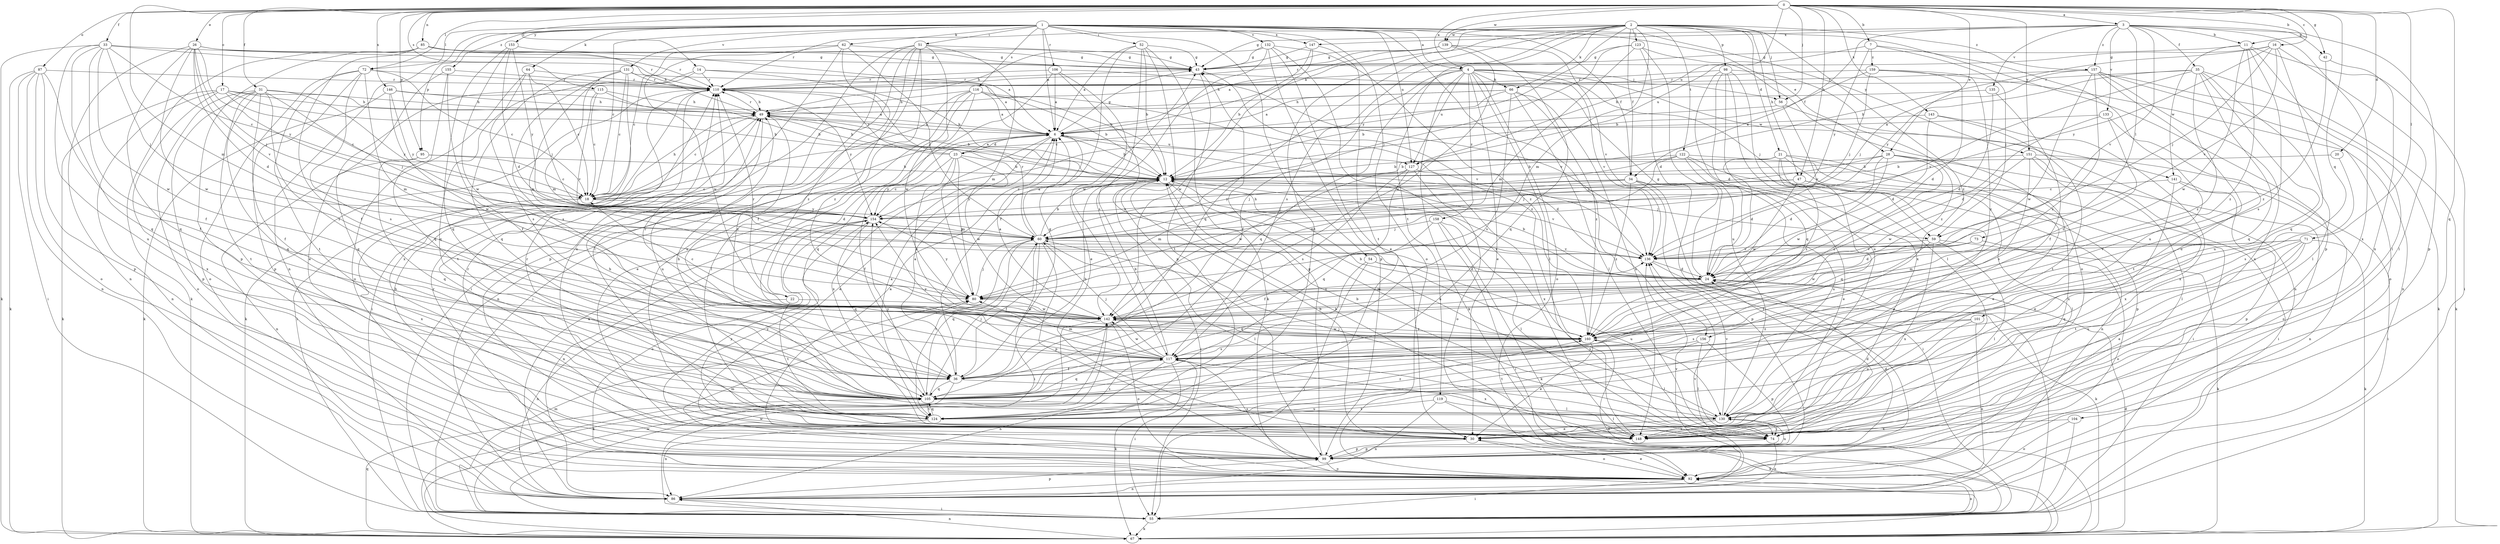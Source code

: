 strict digraph  {
0;
1;
2;
3;
4;
6;
7;
11;
12;
14;
16;
17;
18;
20;
21;
22;
23;
24;
26;
28;
30;
31;
33;
34;
35;
36;
42;
43;
47;
49;
51;
52;
54;
55;
56;
59;
60;
62;
64;
66;
67;
71;
72;
73;
74;
80;
85;
86;
87;
92;
95;
98;
99;
101;
104;
105;
106;
110;
115;
116;
117;
119;
122;
123;
124;
127;
130;
131;
132;
133;
135;
136;
139;
141;
142;
143;
146;
147;
148;
151;
153;
154;
155;
156;
157;
158;
159;
160;
0 -> 3  [label=a];
0 -> 4  [label=a];
0 -> 7  [label=b];
0 -> 11  [label=b];
0 -> 14  [label=c];
0 -> 16  [label=c];
0 -> 17  [label=c];
0 -> 20  [label=d];
0 -> 26  [label=e];
0 -> 28  [label=e];
0 -> 31  [label=f];
0 -> 33  [label=f];
0 -> 42  [label=g];
0 -> 47  [label=h];
0 -> 56  [label=j];
0 -> 71  [label=l];
0 -> 72  [label=l];
0 -> 80  [label=m];
0 -> 85  [label=n];
0 -> 87  [label=o];
0 -> 95  [label=p];
0 -> 101  [label=q];
0 -> 104  [label=q];
0 -> 115  [label=s];
0 -> 127  [label=u];
0 -> 139  [label=w];
0 -> 143  [label=x];
0 -> 146  [label=x];
0 -> 151  [label=y];
1 -> 4  [label=a];
1 -> 6  [label=a];
1 -> 18  [label=c];
1 -> 28  [label=e];
1 -> 34  [label=f];
1 -> 51  [label=i];
1 -> 52  [label=i];
1 -> 54  [label=i];
1 -> 62  [label=k];
1 -> 64  [label=k];
1 -> 72  [label=l];
1 -> 86  [label=n];
1 -> 92  [label=o];
1 -> 95  [label=p];
1 -> 106  [label=r];
1 -> 116  [label=s];
1 -> 127  [label=u];
1 -> 131  [label=v];
1 -> 132  [label=v];
1 -> 147  [label=x];
1 -> 151  [label=y];
1 -> 153  [label=y];
1 -> 155  [label=z];
1 -> 156  [label=z];
2 -> 6  [label=a];
2 -> 21  [label=d];
2 -> 34  [label=f];
2 -> 47  [label=h];
2 -> 56  [label=j];
2 -> 66  [label=k];
2 -> 80  [label=m];
2 -> 98  [label=p];
2 -> 99  [label=p];
2 -> 105  [label=q];
2 -> 110  [label=r];
2 -> 117  [label=s];
2 -> 119  [label=t];
2 -> 122  [label=t];
2 -> 123  [label=t];
2 -> 124  [label=t];
2 -> 139  [label=w];
2 -> 154  [label=y];
2 -> 156  [label=z];
2 -> 157  [label=z];
3 -> 11  [label=b];
3 -> 34  [label=f];
3 -> 35  [label=f];
3 -> 42  [label=g];
3 -> 43  [label=g];
3 -> 73  [label=l];
3 -> 99  [label=p];
3 -> 133  [label=v];
3 -> 135  [label=v];
3 -> 136  [label=v];
3 -> 147  [label=x];
3 -> 148  [label=x];
3 -> 157  [label=z];
4 -> 30  [label=e];
4 -> 36  [label=f];
4 -> 49  [label=h];
4 -> 56  [label=j];
4 -> 59  [label=j];
4 -> 66  [label=k];
4 -> 67  [label=k];
4 -> 74  [label=l];
4 -> 92  [label=o];
4 -> 105  [label=q];
4 -> 127  [label=u];
4 -> 136  [label=v];
4 -> 141  [label=w];
4 -> 158  [label=z];
6 -> 12  [label=b];
6 -> 22  [label=d];
6 -> 23  [label=d];
6 -> 24  [label=d];
6 -> 30  [label=e];
6 -> 43  [label=g];
6 -> 127  [label=u];
6 -> 148  [label=x];
7 -> 59  [label=j];
7 -> 127  [label=u];
7 -> 130  [label=u];
7 -> 154  [label=y];
7 -> 159  [label=z];
11 -> 43  [label=g];
11 -> 55  [label=i];
11 -> 74  [label=l];
11 -> 117  [label=s];
11 -> 141  [label=w];
11 -> 142  [label=w];
11 -> 160  [label=z];
12 -> 18  [label=c];
12 -> 55  [label=i];
12 -> 59  [label=j];
12 -> 130  [label=u];
12 -> 136  [label=v];
12 -> 154  [label=y];
14 -> 6  [label=a];
14 -> 12  [label=b];
14 -> 80  [label=m];
14 -> 105  [label=q];
14 -> 110  [label=r];
16 -> 12  [label=b];
16 -> 43  [label=g];
16 -> 59  [label=j];
16 -> 74  [label=l];
16 -> 105  [label=q];
16 -> 136  [label=v];
16 -> 154  [label=y];
17 -> 6  [label=a];
17 -> 12  [label=b];
17 -> 18  [label=c];
17 -> 49  [label=h];
17 -> 67  [label=k];
17 -> 86  [label=n];
17 -> 148  [label=x];
18 -> 49  [label=h];
18 -> 148  [label=x];
18 -> 154  [label=y];
20 -> 12  [label=b];
20 -> 117  [label=s];
21 -> 12  [label=b];
21 -> 24  [label=d];
21 -> 30  [label=e];
21 -> 55  [label=i];
21 -> 99  [label=p];
21 -> 105  [label=q];
21 -> 160  [label=z];
22 -> 86  [label=n];
22 -> 110  [label=r];
22 -> 124  [label=t];
22 -> 142  [label=w];
23 -> 6  [label=a];
23 -> 12  [label=b];
23 -> 36  [label=f];
23 -> 49  [label=h];
23 -> 80  [label=m];
23 -> 110  [label=r];
23 -> 142  [label=w];
23 -> 154  [label=y];
23 -> 160  [label=z];
24 -> 12  [label=b];
24 -> 43  [label=g];
24 -> 49  [label=h];
24 -> 55  [label=i];
24 -> 80  [label=m];
26 -> 24  [label=d];
26 -> 43  [label=g];
26 -> 60  [label=j];
26 -> 86  [label=n];
26 -> 105  [label=q];
26 -> 110  [label=r];
26 -> 136  [label=v];
26 -> 142  [label=w];
26 -> 154  [label=y];
28 -> 12  [label=b];
28 -> 24  [label=d];
28 -> 60  [label=j];
28 -> 92  [label=o];
28 -> 142  [label=w];
28 -> 148  [label=x];
28 -> 160  [label=z];
30 -> 6  [label=a];
30 -> 12  [label=b];
30 -> 92  [label=o];
30 -> 99  [label=p];
30 -> 110  [label=r];
31 -> 36  [label=f];
31 -> 49  [label=h];
31 -> 60  [label=j];
31 -> 92  [label=o];
31 -> 99  [label=p];
31 -> 105  [label=q];
31 -> 124  [label=t];
31 -> 154  [label=y];
31 -> 160  [label=z];
33 -> 18  [label=c];
33 -> 36  [label=f];
33 -> 43  [label=g];
33 -> 60  [label=j];
33 -> 67  [label=k];
33 -> 105  [label=q];
33 -> 110  [label=r];
33 -> 130  [label=u];
33 -> 142  [label=w];
34 -> 18  [label=c];
34 -> 55  [label=i];
34 -> 80  [label=m];
34 -> 92  [label=o];
34 -> 99  [label=p];
34 -> 154  [label=y];
34 -> 160  [label=z];
35 -> 67  [label=k];
35 -> 74  [label=l];
35 -> 105  [label=q];
35 -> 110  [label=r];
35 -> 130  [label=u];
35 -> 136  [label=v];
35 -> 154  [label=y];
35 -> 160  [label=z];
36 -> 6  [label=a];
36 -> 12  [label=b];
36 -> 43  [label=g];
36 -> 55  [label=i];
36 -> 74  [label=l];
36 -> 105  [label=q];
42 -> 148  [label=x];
42 -> 160  [label=z];
43 -> 110  [label=r];
43 -> 124  [label=t];
43 -> 160  [label=z];
47 -> 18  [label=c];
47 -> 30  [label=e];
47 -> 60  [label=j];
47 -> 74  [label=l];
47 -> 142  [label=w];
49 -> 6  [label=a];
49 -> 12  [label=b];
49 -> 18  [label=c];
49 -> 55  [label=i];
49 -> 110  [label=r];
49 -> 130  [label=u];
49 -> 160  [label=z];
51 -> 36  [label=f];
51 -> 43  [label=g];
51 -> 55  [label=i];
51 -> 74  [label=l];
51 -> 80  [label=m];
51 -> 99  [label=p];
51 -> 142  [label=w];
51 -> 148  [label=x];
51 -> 160  [label=z];
52 -> 6  [label=a];
52 -> 12  [label=b];
52 -> 36  [label=f];
52 -> 43  [label=g];
52 -> 67  [label=k];
52 -> 99  [label=p];
52 -> 117  [label=s];
54 -> 24  [label=d];
54 -> 55  [label=i];
54 -> 105  [label=q];
54 -> 130  [label=u];
55 -> 67  [label=k];
55 -> 80  [label=m];
55 -> 92  [label=o];
55 -> 142  [label=w];
55 -> 160  [label=z];
56 -> 12  [label=b];
56 -> 136  [label=v];
56 -> 160  [label=z];
59 -> 36  [label=f];
59 -> 67  [label=k];
59 -> 74  [label=l];
59 -> 136  [label=v];
59 -> 148  [label=x];
60 -> 6  [label=a];
60 -> 12  [label=b];
60 -> 36  [label=f];
60 -> 55  [label=i];
60 -> 74  [label=l];
60 -> 99  [label=p];
60 -> 105  [label=q];
60 -> 110  [label=r];
60 -> 124  [label=t];
60 -> 136  [label=v];
62 -> 18  [label=c];
62 -> 43  [label=g];
62 -> 60  [label=j];
62 -> 142  [label=w];
62 -> 148  [label=x];
62 -> 160  [label=z];
64 -> 18  [label=c];
64 -> 60  [label=j];
64 -> 92  [label=o];
64 -> 110  [label=r];
64 -> 117  [label=s];
66 -> 6  [label=a];
66 -> 18  [label=c];
66 -> 49  [label=h];
66 -> 74  [label=l];
66 -> 117  [label=s];
66 -> 148  [label=x];
66 -> 160  [label=z];
67 -> 24  [label=d];
67 -> 86  [label=n];
67 -> 105  [label=q];
67 -> 142  [label=w];
71 -> 30  [label=e];
71 -> 67  [label=k];
71 -> 80  [label=m];
71 -> 105  [label=q];
71 -> 124  [label=t];
71 -> 130  [label=u];
71 -> 136  [label=v];
72 -> 18  [label=c];
72 -> 80  [label=m];
72 -> 92  [label=o];
72 -> 99  [label=p];
72 -> 110  [label=r];
72 -> 117  [label=s];
72 -> 124  [label=t];
73 -> 24  [label=d];
73 -> 92  [label=o];
73 -> 136  [label=v];
73 -> 142  [label=w];
74 -> 24  [label=d];
74 -> 86  [label=n];
74 -> 99  [label=p];
80 -> 60  [label=j];
80 -> 142  [label=w];
80 -> 154  [label=y];
85 -> 6  [label=a];
85 -> 36  [label=f];
85 -> 43  [label=g];
85 -> 49  [label=h];
85 -> 67  [label=k];
85 -> 99  [label=p];
86 -> 6  [label=a];
86 -> 55  [label=i];
86 -> 99  [label=p];
86 -> 136  [label=v];
87 -> 36  [label=f];
87 -> 55  [label=i];
87 -> 67  [label=k];
87 -> 86  [label=n];
87 -> 92  [label=o];
87 -> 99  [label=p];
87 -> 110  [label=r];
92 -> 30  [label=e];
92 -> 55  [label=i];
92 -> 80  [label=m];
92 -> 86  [label=n];
92 -> 110  [label=r];
92 -> 136  [label=v];
95 -> 12  [label=b];
95 -> 18  [label=c];
95 -> 86  [label=n];
95 -> 105  [label=q];
98 -> 24  [label=d];
98 -> 74  [label=l];
98 -> 86  [label=n];
98 -> 105  [label=q];
98 -> 110  [label=r];
98 -> 130  [label=u];
98 -> 148  [label=x];
99 -> 24  [label=d];
99 -> 43  [label=g];
99 -> 49  [label=h];
99 -> 92  [label=o];
99 -> 117  [label=s];
99 -> 130  [label=u];
99 -> 154  [label=y];
101 -> 86  [label=n];
101 -> 117  [label=s];
101 -> 130  [label=u];
101 -> 160  [label=z];
104 -> 55  [label=i];
104 -> 92  [label=o];
104 -> 148  [label=x];
105 -> 49  [label=h];
105 -> 60  [label=j];
105 -> 124  [label=t];
105 -> 130  [label=u];
105 -> 154  [label=y];
106 -> 6  [label=a];
106 -> 30  [label=e];
106 -> 55  [label=i];
106 -> 110  [label=r];
106 -> 136  [label=v];
106 -> 160  [label=z];
110 -> 49  [label=h];
110 -> 55  [label=i];
110 -> 67  [label=k];
110 -> 124  [label=t];
110 -> 154  [label=y];
115 -> 12  [label=b];
115 -> 18  [label=c];
115 -> 49  [label=h];
115 -> 105  [label=q];
115 -> 136  [label=v];
116 -> 6  [label=a];
116 -> 12  [label=b];
116 -> 30  [label=e];
116 -> 49  [label=h];
116 -> 74  [label=l];
116 -> 86  [label=n];
116 -> 105  [label=q];
116 -> 136  [label=v];
117 -> 12  [label=b];
117 -> 36  [label=f];
117 -> 55  [label=i];
117 -> 60  [label=j];
117 -> 67  [label=k];
117 -> 80  [label=m];
117 -> 86  [label=n];
117 -> 105  [label=q];
117 -> 110  [label=r];
117 -> 142  [label=w];
117 -> 148  [label=x];
117 -> 154  [label=y];
119 -> 67  [label=k];
119 -> 74  [label=l];
119 -> 86  [label=n];
119 -> 124  [label=t];
122 -> 12  [label=b];
122 -> 30  [label=e];
122 -> 55  [label=i];
122 -> 60  [label=j];
122 -> 80  [label=m];
122 -> 86  [label=n];
122 -> 130  [label=u];
123 -> 24  [label=d];
123 -> 43  [label=g];
123 -> 60  [label=j];
123 -> 80  [label=m];
123 -> 92  [label=o];
123 -> 130  [label=u];
124 -> 6  [label=a];
124 -> 49  [label=h];
124 -> 86  [label=n];
124 -> 105  [label=q];
124 -> 110  [label=r];
124 -> 117  [label=s];
124 -> 160  [label=z];
127 -> 92  [label=o];
127 -> 105  [label=q];
127 -> 117  [label=s];
127 -> 142  [label=w];
127 -> 148  [label=x];
130 -> 12  [label=b];
130 -> 30  [label=e];
130 -> 60  [label=j];
130 -> 74  [label=l];
130 -> 136  [label=v];
130 -> 148  [label=x];
131 -> 12  [label=b];
131 -> 18  [label=c];
131 -> 80  [label=m];
131 -> 105  [label=q];
131 -> 110  [label=r];
131 -> 117  [label=s];
131 -> 148  [label=x];
132 -> 30  [label=e];
132 -> 43  [label=g];
132 -> 49  [label=h];
132 -> 99  [label=p];
132 -> 142  [label=w];
132 -> 148  [label=x];
132 -> 160  [label=z];
133 -> 6  [label=a];
133 -> 24  [label=d];
133 -> 124  [label=t];
133 -> 160  [label=z];
135 -> 24  [label=d];
135 -> 36  [label=f];
135 -> 49  [label=h];
136 -> 24  [label=d];
136 -> 67  [label=k];
139 -> 6  [label=a];
139 -> 43  [label=g];
139 -> 105  [label=q];
139 -> 110  [label=r];
139 -> 136  [label=v];
139 -> 142  [label=w];
141 -> 18  [label=c];
141 -> 30  [label=e];
141 -> 86  [label=n];
141 -> 99  [label=p];
142 -> 6  [label=a];
142 -> 18  [label=c];
142 -> 67  [label=k];
142 -> 92  [label=o];
142 -> 136  [label=v];
142 -> 160  [label=z];
143 -> 6  [label=a];
143 -> 24  [label=d];
143 -> 124  [label=t];
143 -> 148  [label=x];
146 -> 6  [label=a];
146 -> 49  [label=h];
146 -> 67  [label=k];
146 -> 142  [label=w];
146 -> 154  [label=y];
147 -> 12  [label=b];
147 -> 43  [label=g];
147 -> 124  [label=t];
147 -> 142  [label=w];
148 -> 12  [label=b];
148 -> 154  [label=y];
151 -> 12  [label=b];
151 -> 55  [label=i];
151 -> 74  [label=l];
151 -> 117  [label=s];
151 -> 142  [label=w];
151 -> 148  [label=x];
153 -> 24  [label=d];
153 -> 43  [label=g];
153 -> 105  [label=q];
153 -> 142  [label=w];
153 -> 154  [label=y];
154 -> 60  [label=j];
154 -> 86  [label=n];
154 -> 92  [label=o];
154 -> 105  [label=q];
155 -> 30  [label=e];
155 -> 36  [label=f];
155 -> 105  [label=q];
155 -> 110  [label=r];
156 -> 74  [label=l];
156 -> 99  [label=p];
156 -> 117  [label=s];
156 -> 124  [label=t];
157 -> 60  [label=j];
157 -> 67  [label=k];
157 -> 92  [label=o];
157 -> 110  [label=r];
157 -> 130  [label=u];
157 -> 142  [label=w];
157 -> 148  [label=x];
157 -> 160  [label=z];
158 -> 36  [label=f];
158 -> 55  [label=i];
158 -> 60  [label=j];
158 -> 67  [label=k];
158 -> 74  [label=l];
159 -> 12  [label=b];
159 -> 24  [label=d];
159 -> 60  [label=j];
159 -> 86  [label=n];
159 -> 110  [label=r];
159 -> 160  [label=z];
160 -> 12  [label=b];
160 -> 30  [label=e];
160 -> 74  [label=l];
160 -> 117  [label=s];
160 -> 142  [label=w];
}

